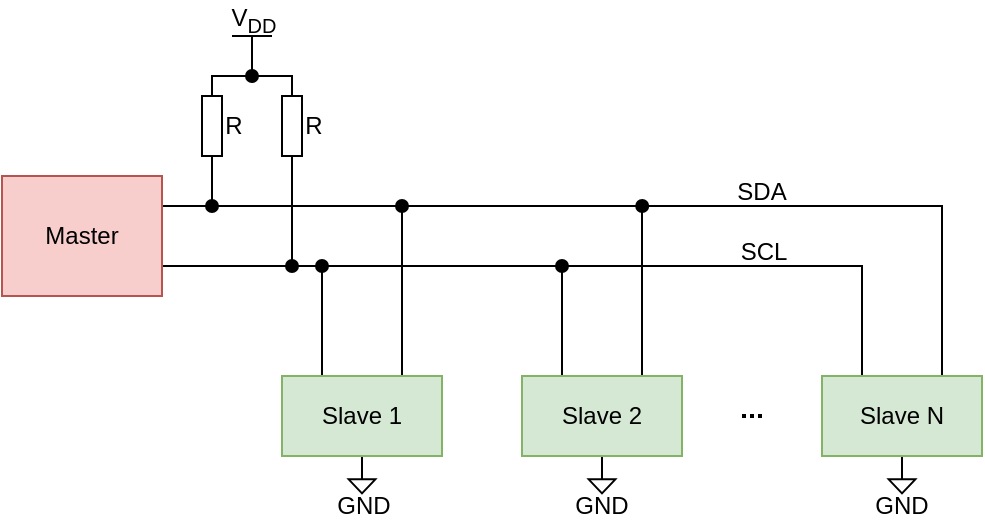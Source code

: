 <mxfile version="13.10.6" type="device"><diagram id="WfoIRlbsoD1D2gdfdPeK" name="Page-1"><mxGraphModel dx="1040" dy="521" grid="1" gridSize="10" guides="1" tooltips="1" connect="1" arrows="1" fold="1" page="1" pageScale="1" pageWidth="827" pageHeight="1169" math="0" shadow="0"><root><mxCell id="0"/><mxCell id="1" parent="0"/><mxCell id="0L_pHfHvi4j1rrz-VGW9-6" style="edgeStyle=orthogonalEdgeStyle;rounded=0;orthogonalLoop=1;jettySize=auto;html=1;exitX=1;exitY=0.75;exitDx=0;exitDy=0;entryX=0.25;entryY=0;entryDx=0;entryDy=0;strokeWidth=1;endArrow=none;endFill=0;" edge="1" parent="1" source="0L_pHfHvi4j1rrz-VGW9-1" target="0L_pHfHvi4j1rrz-VGW9-2"><mxGeometry relative="1" as="geometry"/></mxCell><mxCell id="0L_pHfHvi4j1rrz-VGW9-8" style="edgeStyle=orthogonalEdgeStyle;rounded=0;orthogonalLoop=1;jettySize=auto;html=1;exitX=1;exitY=0.25;exitDx=0;exitDy=0;entryX=0.75;entryY=0;entryDx=0;entryDy=0;endArrow=none;endFill=0;strokeWidth=1;" edge="1" parent="1" source="0L_pHfHvi4j1rrz-VGW9-1" target="0L_pHfHvi4j1rrz-VGW9-2"><mxGeometry relative="1" as="geometry"/></mxCell><mxCell id="0L_pHfHvi4j1rrz-VGW9-1" value="Master" style="whiteSpace=wrap;html=1;fillColor=#f8cecc;strokeColor=#b85450;" vertex="1" parent="1"><mxGeometry x="140" y="220" width="80" height="60" as="geometry"/></mxCell><mxCell id="0L_pHfHvi4j1rrz-VGW9-28" style="edgeStyle=orthogonalEdgeStyle;rounded=0;orthogonalLoop=1;jettySize=auto;html=1;exitX=0.5;exitY=1;exitDx=0;exitDy=0;entryX=0;entryY=0.5;entryDx=0;entryDy=0;startArrow=none;startFill=0;endArrow=none;endFill=0;strokeWidth=1;" edge="1" parent="1" source="0L_pHfHvi4j1rrz-VGW9-2" target="0L_pHfHvi4j1rrz-VGW9-23"><mxGeometry relative="1" as="geometry"/></mxCell><mxCell id="0L_pHfHvi4j1rrz-VGW9-2" value="Slave 1" style="whiteSpace=wrap;html=1;fillColor=#d5e8d4;strokeColor=#82b366;" vertex="1" parent="1"><mxGeometry x="280" y="320" width="80" height="40" as="geometry"/></mxCell><mxCell id="0L_pHfHvi4j1rrz-VGW9-7" style="edgeStyle=orthogonalEdgeStyle;rounded=0;orthogonalLoop=1;jettySize=auto;html=1;exitX=0.25;exitY=0;exitDx=0;exitDy=0;strokeWidth=1;endArrow=oval;endFill=1;" edge="1" parent="1" source="0L_pHfHvi4j1rrz-VGW9-3"><mxGeometry relative="1" as="geometry"><mxPoint x="300" y="265" as="targetPoint"/><Array as="points"><mxPoint x="420" y="265"/><mxPoint x="300" y="265"/></Array></mxGeometry></mxCell><mxCell id="0L_pHfHvi4j1rrz-VGW9-9" style="edgeStyle=orthogonalEdgeStyle;rounded=0;orthogonalLoop=1;jettySize=auto;html=1;exitX=0.75;exitY=0;exitDx=0;exitDy=0;endArrow=oval;endFill=1;strokeWidth=1;" edge="1" parent="1" source="0L_pHfHvi4j1rrz-VGW9-3"><mxGeometry relative="1" as="geometry"><mxPoint x="340" y="235" as="targetPoint"/><Array as="points"><mxPoint x="460" y="235"/><mxPoint x="340" y="235"/></Array></mxGeometry></mxCell><mxCell id="0L_pHfHvi4j1rrz-VGW9-29" style="edgeStyle=orthogonalEdgeStyle;rounded=0;orthogonalLoop=1;jettySize=auto;html=1;exitX=0.5;exitY=1;exitDx=0;exitDy=0;entryX=0;entryY=0.5;entryDx=0;entryDy=0;startArrow=none;startFill=0;endArrow=none;endFill=0;strokeWidth=1;" edge="1" parent="1" source="0L_pHfHvi4j1rrz-VGW9-3" target="0L_pHfHvi4j1rrz-VGW9-24"><mxGeometry relative="1" as="geometry"/></mxCell><mxCell id="0L_pHfHvi4j1rrz-VGW9-3" value="Slave 2" style="whiteSpace=wrap;html=1;fillColor=#d5e8d4;strokeColor=#82b366;" vertex="1" parent="1"><mxGeometry x="400" y="320" width="80" height="40" as="geometry"/></mxCell><mxCell id="0L_pHfHvi4j1rrz-VGW9-10" style="edgeStyle=orthogonalEdgeStyle;rounded=0;orthogonalLoop=1;jettySize=auto;html=1;exitX=0.25;exitY=0;exitDx=0;exitDy=0;endArrow=oval;endFill=1;strokeWidth=1;" edge="1" parent="1" source="0L_pHfHvi4j1rrz-VGW9-4"><mxGeometry relative="1" as="geometry"><mxPoint x="420" y="265" as="targetPoint"/><Array as="points"><mxPoint x="570" y="265"/><mxPoint x="421" y="265"/></Array></mxGeometry></mxCell><mxCell id="0L_pHfHvi4j1rrz-VGW9-11" style="edgeStyle=orthogonalEdgeStyle;rounded=0;orthogonalLoop=1;jettySize=auto;html=1;exitX=0.75;exitY=0;exitDx=0;exitDy=0;endArrow=oval;endFill=1;strokeWidth=1;" edge="1" parent="1" source="0L_pHfHvi4j1rrz-VGW9-4"><mxGeometry relative="1" as="geometry"><mxPoint x="460.131" y="234.71" as="targetPoint"/><Array as="points"><mxPoint x="610" y="235"/><mxPoint x="460" y="235"/></Array></mxGeometry></mxCell><mxCell id="0L_pHfHvi4j1rrz-VGW9-30" style="edgeStyle=orthogonalEdgeStyle;rounded=0;orthogonalLoop=1;jettySize=auto;html=1;exitX=0.5;exitY=1;exitDx=0;exitDy=0;entryX=0;entryY=0.5;entryDx=0;entryDy=0;startArrow=none;startFill=0;endArrow=none;endFill=0;strokeWidth=1;" edge="1" parent="1" source="0L_pHfHvi4j1rrz-VGW9-4" target="0L_pHfHvi4j1rrz-VGW9-27"><mxGeometry relative="1" as="geometry"/></mxCell><mxCell id="0L_pHfHvi4j1rrz-VGW9-4" value="Slave N" style="whiteSpace=wrap;html=1;fillColor=#d5e8d4;strokeColor=#82b366;" vertex="1" parent="1"><mxGeometry x="550" y="320" width="80" height="40" as="geometry"/></mxCell><mxCell id="0L_pHfHvi4j1rrz-VGW9-5" value="" style="endArrow=none;dashed=1;html=1;dashPattern=1 1;strokeWidth=2;" edge="1" parent="1"><mxGeometry width="50" height="50" relative="1" as="geometry"><mxPoint x="510" y="340" as="sourcePoint"/><mxPoint x="520" y="340" as="targetPoint"/></mxGeometry></mxCell><mxCell id="0L_pHfHvi4j1rrz-VGW9-14" style="edgeStyle=orthogonalEdgeStyle;rounded=0;orthogonalLoop=1;jettySize=auto;html=1;endArrow=oval;endFill=1;strokeWidth=1;" edge="1" parent="1" source="0L_pHfHvi4j1rrz-VGW9-12"><mxGeometry relative="1" as="geometry"><mxPoint x="245" y="235" as="targetPoint"/><Array as="points"><mxPoint x="245" y="220"/><mxPoint x="245" y="220"/></Array></mxGeometry></mxCell><mxCell id="0L_pHfHvi4j1rrz-VGW9-19" style="edgeStyle=orthogonalEdgeStyle;rounded=0;orthogonalLoop=1;jettySize=auto;html=1;entryX=0.5;entryY=0;entryDx=0;entryDy=0;endArrow=none;endFill=0;strokeWidth=1;" edge="1" parent="1" source="0L_pHfHvi4j1rrz-VGW9-12" target="0L_pHfHvi4j1rrz-VGW9-13"><mxGeometry relative="1" as="geometry"><Array as="points"><mxPoint x="245" y="170"/><mxPoint x="285" y="170"/></Array></mxGeometry></mxCell><mxCell id="0L_pHfHvi4j1rrz-VGW9-12" value="" style="rounded=0;whiteSpace=wrap;html=1;fillColor=none;" vertex="1" parent="1"><mxGeometry x="240" y="180" width="10" height="30" as="geometry"/></mxCell><mxCell id="0L_pHfHvi4j1rrz-VGW9-15" style="edgeStyle=orthogonalEdgeStyle;rounded=0;orthogonalLoop=1;jettySize=auto;html=1;endArrow=oval;endFill=1;strokeWidth=1;" edge="1" parent="1" source="0L_pHfHvi4j1rrz-VGW9-13"><mxGeometry relative="1" as="geometry"><mxPoint x="285" y="265" as="targetPoint"/></mxGeometry></mxCell><mxCell id="0L_pHfHvi4j1rrz-VGW9-13" value="" style="rounded=0;whiteSpace=wrap;html=1;fillColor=none;" vertex="1" parent="1"><mxGeometry x="280" y="180" width="10" height="30" as="geometry"/></mxCell><mxCell id="0L_pHfHvi4j1rrz-VGW9-17" value="R" style="text;html=1;strokeColor=none;fillColor=none;align=center;verticalAlign=middle;whiteSpace=wrap;rounded=0;" vertex="1" parent="1"><mxGeometry x="251" y="185" width="10" height="20" as="geometry"/></mxCell><mxCell id="0L_pHfHvi4j1rrz-VGW9-18" value="R" style="text;html=1;strokeColor=none;fillColor=none;align=center;verticalAlign=middle;whiteSpace=wrap;rounded=0;" vertex="1" parent="1"><mxGeometry x="291" y="185" width="10" height="20" as="geometry"/></mxCell><mxCell id="0L_pHfHvi4j1rrz-VGW9-20" value="" style="endArrow=none;html=1;strokeWidth=1;endFill=0;startArrow=oval;startFill=1;" edge="1" parent="1"><mxGeometry width="50" height="50" relative="1" as="geometry"><mxPoint x="265" y="170" as="sourcePoint"/><mxPoint x="265" y="150" as="targetPoint"/></mxGeometry></mxCell><mxCell id="0L_pHfHvi4j1rrz-VGW9-21" value="" style="endArrow=none;html=1;strokeWidth=1;" edge="1" parent="1"><mxGeometry width="50" height="50" relative="1" as="geometry"><mxPoint x="255" y="150" as="sourcePoint"/><mxPoint x="275" y="150" as="targetPoint"/></mxGeometry></mxCell><mxCell id="0L_pHfHvi4j1rrz-VGW9-22" value="V&lt;sub&gt;DD&lt;/sub&gt;" style="text;html=1;strokeColor=none;fillColor=none;align=center;verticalAlign=middle;whiteSpace=wrap;rounded=0;" vertex="1" parent="1"><mxGeometry x="246" y="132" width="40" height="20" as="geometry"/></mxCell><mxCell id="0L_pHfHvi4j1rrz-VGW9-23" value="" style="triangle;whiteSpace=wrap;html=1;fillColor=none;rotation=90;" vertex="1" parent="1"><mxGeometry x="316.5" y="368.5" width="7" height="13.33" as="geometry"/></mxCell><mxCell id="0L_pHfHvi4j1rrz-VGW9-24" value="" style="triangle;whiteSpace=wrap;html=1;fillColor=none;rotation=90;" vertex="1" parent="1"><mxGeometry x="436.5" y="368.5" width="7" height="13.33" as="geometry"/></mxCell><mxCell id="0L_pHfHvi4j1rrz-VGW9-27" value="" style="triangle;whiteSpace=wrap;html=1;fillColor=none;rotation=90;" vertex="1" parent="1"><mxGeometry x="586.5" y="368.5" width="7" height="13.33" as="geometry"/></mxCell><mxCell id="0L_pHfHvi4j1rrz-VGW9-31" value="GND" style="text;html=1;strokeColor=none;fillColor=none;align=center;verticalAlign=middle;whiteSpace=wrap;rounded=0;" vertex="1" parent="1"><mxGeometry x="301" y="375" width="40" height="20" as="geometry"/></mxCell><mxCell id="0L_pHfHvi4j1rrz-VGW9-32" value="GND" style="text;html=1;strokeColor=none;fillColor=none;align=center;verticalAlign=middle;whiteSpace=wrap;rounded=0;" vertex="1" parent="1"><mxGeometry x="420" y="375" width="40" height="20" as="geometry"/></mxCell><mxCell id="0L_pHfHvi4j1rrz-VGW9-33" value="GND" style="text;html=1;strokeColor=none;fillColor=none;align=center;verticalAlign=middle;whiteSpace=wrap;rounded=0;" vertex="1" parent="1"><mxGeometry x="570" y="375" width="40" height="20" as="geometry"/></mxCell><mxCell id="0L_pHfHvi4j1rrz-VGW9-34" value="SDA" style="text;html=1;strokeColor=none;fillColor=none;align=center;verticalAlign=middle;whiteSpace=wrap;rounded=0;" vertex="1" parent="1"><mxGeometry x="500" y="218" width="40" height="20" as="geometry"/></mxCell><mxCell id="0L_pHfHvi4j1rrz-VGW9-35" value="SCL" style="text;html=1;strokeColor=none;fillColor=none;align=center;verticalAlign=middle;whiteSpace=wrap;rounded=0;" vertex="1" parent="1"><mxGeometry x="501" y="248" width="40" height="20" as="geometry"/></mxCell></root></mxGraphModel></diagram></mxfile>